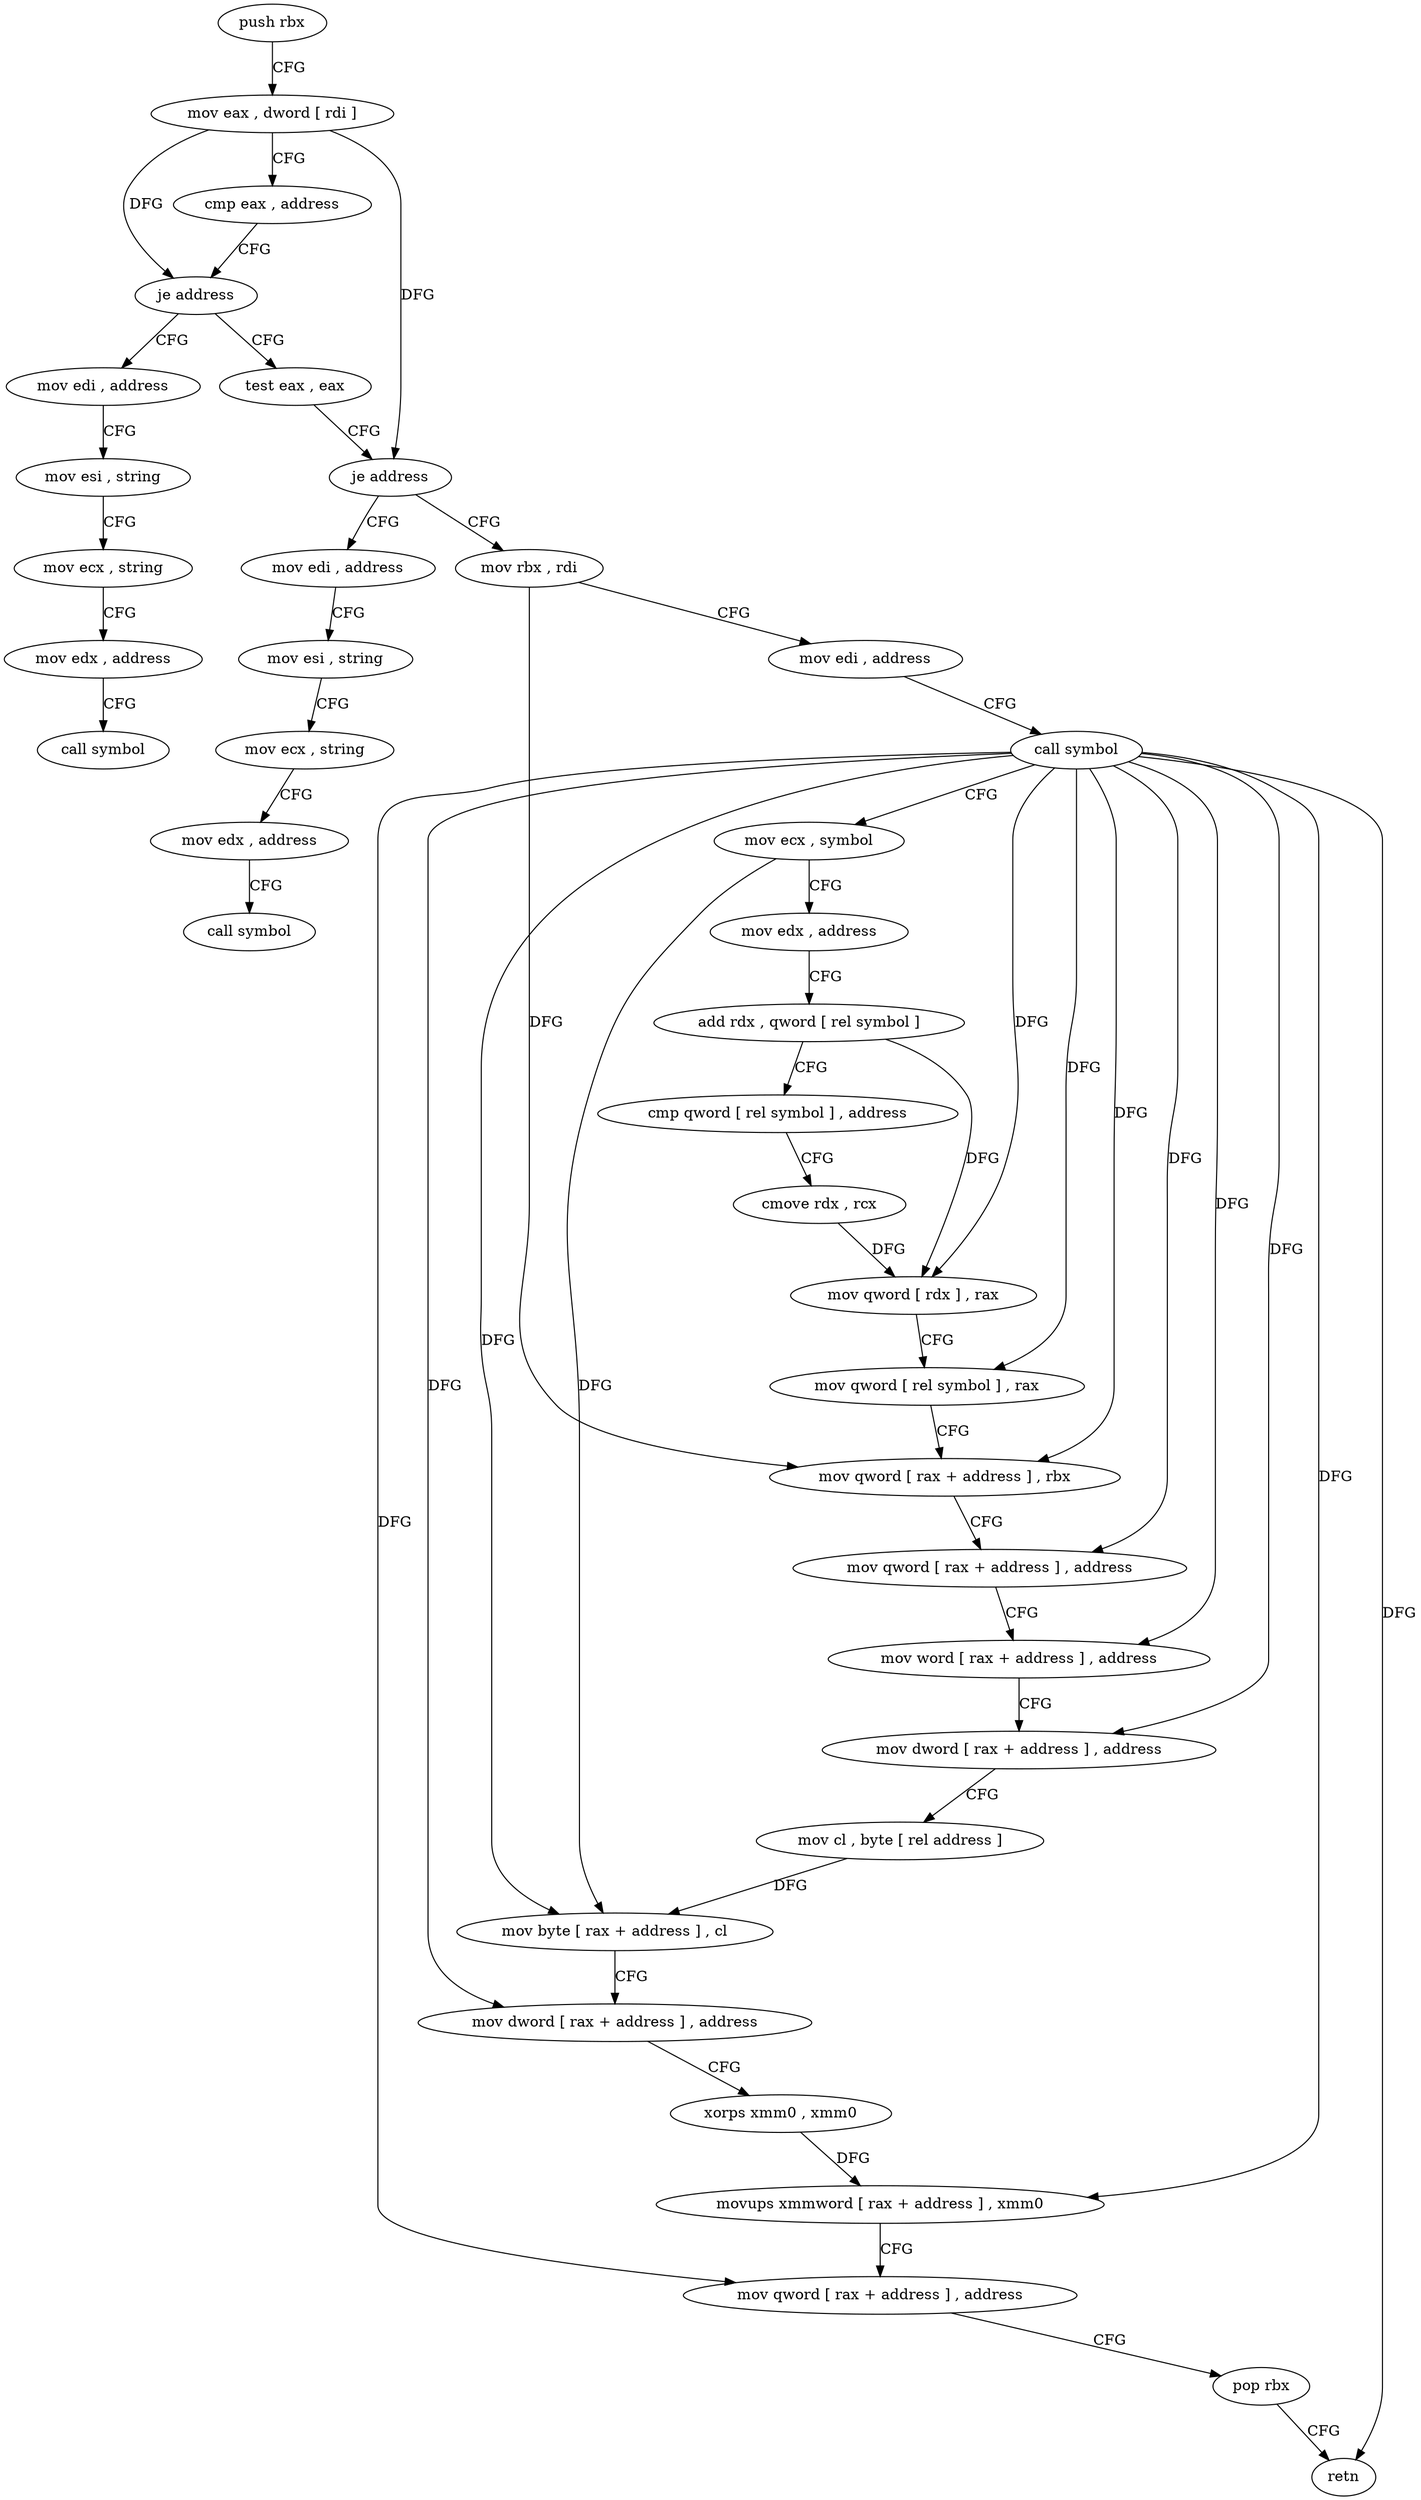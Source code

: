 digraph "func" {
"4225600" [label = "push rbx" ]
"4225601" [label = "mov eax , dword [ rdi ]" ]
"4225603" [label = "cmp eax , address" ]
"4225606" [label = "je address" ]
"4225732" [label = "mov edi , address" ]
"4225608" [label = "test eax , eax" ]
"4225737" [label = "mov esi , string" ]
"4225742" [label = "mov ecx , string" ]
"4225747" [label = "mov edx , address" ]
"4225752" [label = "call symbol" ]
"4225610" [label = "je address" ]
"4225757" [label = "mov edi , address" ]
"4225616" [label = "mov rbx , rdi" ]
"4225762" [label = "mov esi , string" ]
"4225767" [label = "mov ecx , string" ]
"4225772" [label = "mov edx , address" ]
"4225777" [label = "call symbol" ]
"4225619" [label = "mov edi , address" ]
"4225624" [label = "call symbol" ]
"4225629" [label = "mov ecx , symbol" ]
"4225634" [label = "mov edx , address" ]
"4225639" [label = "add rdx , qword [ rel symbol ]" ]
"4225646" [label = "cmp qword [ rel symbol ] , address" ]
"4225654" [label = "cmove rdx , rcx" ]
"4225658" [label = "mov qword [ rdx ] , rax" ]
"4225661" [label = "mov qword [ rel symbol ] , rax" ]
"4225668" [label = "mov qword [ rax + address ] , rbx" ]
"4225675" [label = "mov qword [ rax + address ] , address" ]
"4225683" [label = "mov word [ rax + address ] , address" ]
"4225689" [label = "mov dword [ rax + address ] , address" ]
"4225696" [label = "mov cl , byte [ rel address ]" ]
"4225702" [label = "mov byte [ rax + address ] , cl" ]
"4225705" [label = "mov dword [ rax + address ] , address" ]
"4225712" [label = "xorps xmm0 , xmm0" ]
"4225715" [label = "movups xmmword [ rax + address ] , xmm0" ]
"4225722" [label = "mov qword [ rax + address ] , address" ]
"4225730" [label = "pop rbx" ]
"4225731" [label = "retn" ]
"4225600" -> "4225601" [ label = "CFG" ]
"4225601" -> "4225603" [ label = "CFG" ]
"4225601" -> "4225606" [ label = "DFG" ]
"4225601" -> "4225610" [ label = "DFG" ]
"4225603" -> "4225606" [ label = "CFG" ]
"4225606" -> "4225732" [ label = "CFG" ]
"4225606" -> "4225608" [ label = "CFG" ]
"4225732" -> "4225737" [ label = "CFG" ]
"4225608" -> "4225610" [ label = "CFG" ]
"4225737" -> "4225742" [ label = "CFG" ]
"4225742" -> "4225747" [ label = "CFG" ]
"4225747" -> "4225752" [ label = "CFG" ]
"4225610" -> "4225757" [ label = "CFG" ]
"4225610" -> "4225616" [ label = "CFG" ]
"4225757" -> "4225762" [ label = "CFG" ]
"4225616" -> "4225619" [ label = "CFG" ]
"4225616" -> "4225668" [ label = "DFG" ]
"4225762" -> "4225767" [ label = "CFG" ]
"4225767" -> "4225772" [ label = "CFG" ]
"4225772" -> "4225777" [ label = "CFG" ]
"4225619" -> "4225624" [ label = "CFG" ]
"4225624" -> "4225629" [ label = "CFG" ]
"4225624" -> "4225658" [ label = "DFG" ]
"4225624" -> "4225661" [ label = "DFG" ]
"4225624" -> "4225668" [ label = "DFG" ]
"4225624" -> "4225675" [ label = "DFG" ]
"4225624" -> "4225683" [ label = "DFG" ]
"4225624" -> "4225689" [ label = "DFG" ]
"4225624" -> "4225702" [ label = "DFG" ]
"4225624" -> "4225705" [ label = "DFG" ]
"4225624" -> "4225715" [ label = "DFG" ]
"4225624" -> "4225722" [ label = "DFG" ]
"4225624" -> "4225731" [ label = "DFG" ]
"4225629" -> "4225634" [ label = "CFG" ]
"4225629" -> "4225702" [ label = "DFG" ]
"4225634" -> "4225639" [ label = "CFG" ]
"4225639" -> "4225646" [ label = "CFG" ]
"4225639" -> "4225658" [ label = "DFG" ]
"4225646" -> "4225654" [ label = "CFG" ]
"4225654" -> "4225658" [ label = "DFG" ]
"4225658" -> "4225661" [ label = "CFG" ]
"4225661" -> "4225668" [ label = "CFG" ]
"4225668" -> "4225675" [ label = "CFG" ]
"4225675" -> "4225683" [ label = "CFG" ]
"4225683" -> "4225689" [ label = "CFG" ]
"4225689" -> "4225696" [ label = "CFG" ]
"4225696" -> "4225702" [ label = "DFG" ]
"4225702" -> "4225705" [ label = "CFG" ]
"4225705" -> "4225712" [ label = "CFG" ]
"4225712" -> "4225715" [ label = "DFG" ]
"4225715" -> "4225722" [ label = "CFG" ]
"4225722" -> "4225730" [ label = "CFG" ]
"4225730" -> "4225731" [ label = "CFG" ]
}
